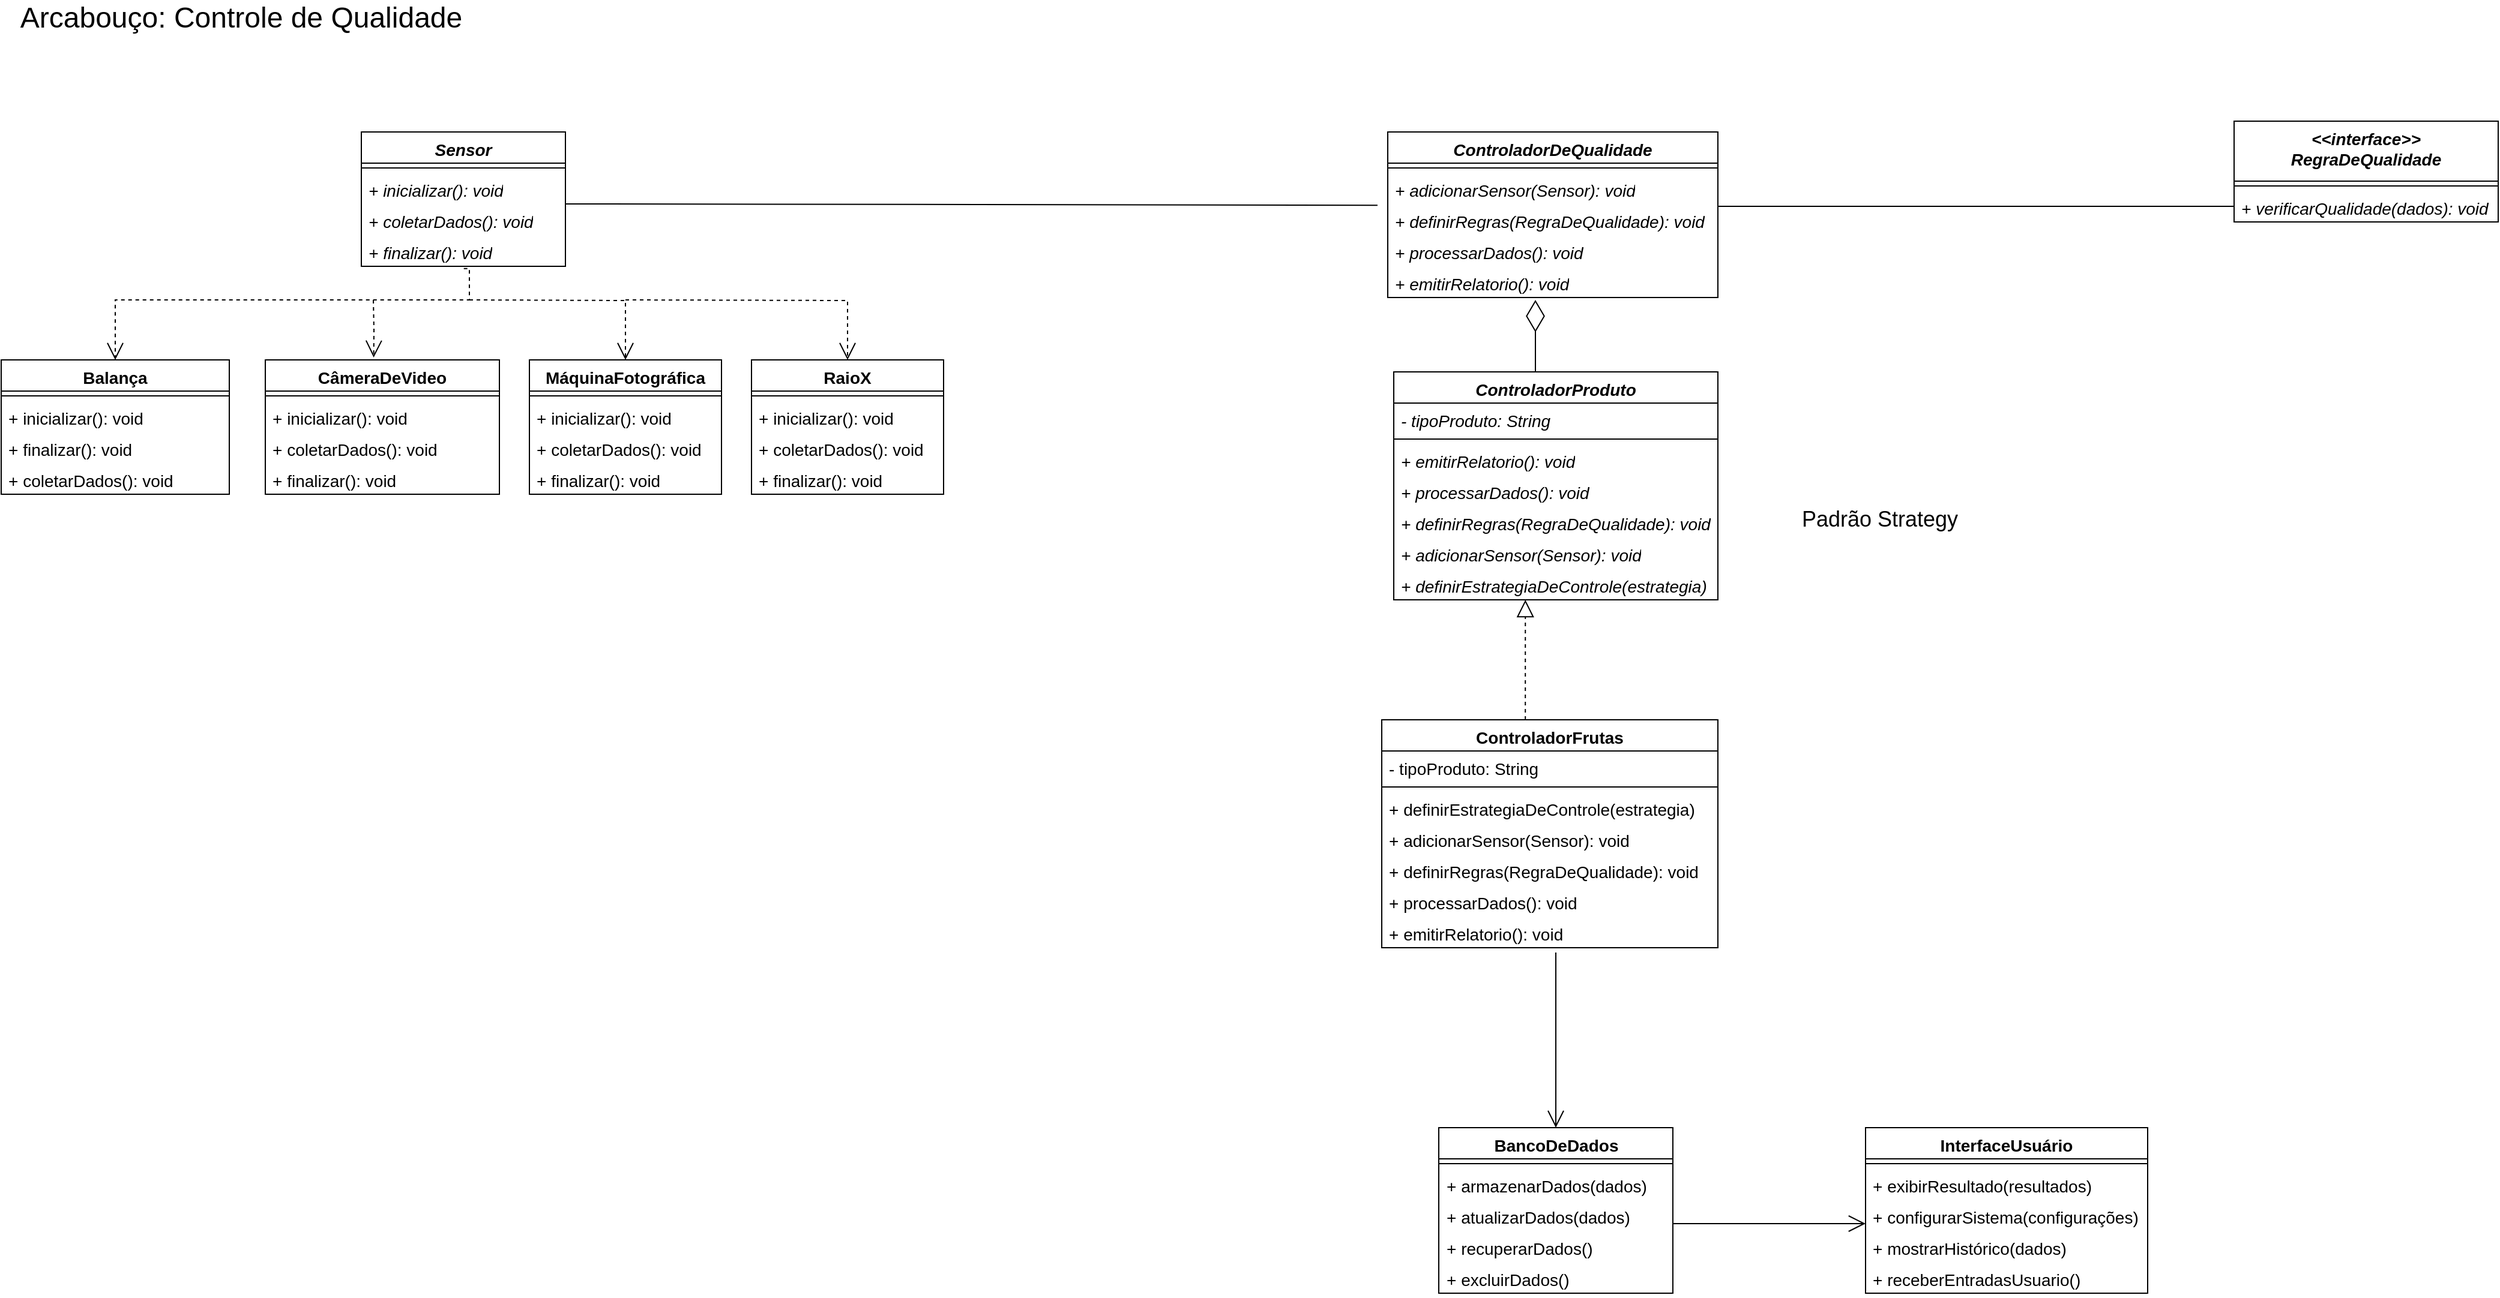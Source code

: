 <mxfile version="22.1.9" type="github">
  <diagram name="Page-1" id="GB_4OeYxDUM6NTlbFD8Y">
    <mxGraphModel dx="3425" dy="2288" grid="1" gridSize="10" guides="1" tooltips="1" connect="1" arrows="1" fold="1" page="1" pageScale="1" pageWidth="850" pageHeight="1100" math="0" shadow="0">
      <root>
        <mxCell id="0" />
        <mxCell id="1" parent="0" />
        <mxCell id="6We_kyT9qWEWSvFF-9-q-4" value="&lt;font style=&quot;font-size: 14px;&quot;&gt;Balança&lt;/font&gt;" style="swimlane;fontStyle=1;align=center;verticalAlign=top;childLayout=stackLayout;horizontal=1;startSize=26;horizontalStack=0;resizeParent=1;resizeParentMax=0;resizeLast=0;collapsible=1;marginBottom=0;whiteSpace=wrap;html=1;" parent="1" vertex="1">
          <mxGeometry x="-60" y="10" width="190" height="112" as="geometry" />
        </mxCell>
        <mxCell id="6We_kyT9qWEWSvFF-9-q-6" value="" style="line;strokeWidth=1;fillColor=none;align=left;verticalAlign=middle;spacingTop=-1;spacingLeft=3;spacingRight=3;rotatable=0;labelPosition=right;points=[];portConstraint=eastwest;strokeColor=inherit;" parent="6We_kyT9qWEWSvFF-9-q-4" vertex="1">
          <mxGeometry y="26" width="190" height="8" as="geometry" />
        </mxCell>
        <mxCell id="q4IPxEvm5e1y_BdzbNts-47" value="&lt;span style=&quot;font-style: normal;&quot;&gt;&lt;font style=&quot;font-size: 14px;&quot;&gt;+ inicializar(): void&lt;/font&gt;&lt;/span&gt;" style="text;strokeColor=none;fillColor=none;align=left;verticalAlign=top;spacingLeft=4;spacingRight=4;overflow=hidden;rotatable=0;points=[[0,0.5],[1,0.5]];portConstraint=eastwest;whiteSpace=wrap;html=1;fontStyle=2" parent="6We_kyT9qWEWSvFF-9-q-4" vertex="1">
          <mxGeometry y="34" width="190" height="26" as="geometry" />
        </mxCell>
        <mxCell id="q4IPxEvm5e1y_BdzbNts-49" value="&lt;span style=&quot;font-style: normal;&quot;&gt;&lt;font style=&quot;font-size: 14px;&quot;&gt;+ finalizar(): void&lt;/font&gt;&lt;/span&gt;" style="text;strokeColor=none;fillColor=none;align=left;verticalAlign=top;spacingLeft=4;spacingRight=4;overflow=hidden;rotatable=0;points=[[0,0.5],[1,0.5]];portConstraint=eastwest;whiteSpace=wrap;html=1;fontStyle=2" parent="6We_kyT9qWEWSvFF-9-q-4" vertex="1">
          <mxGeometry y="60" width="190" height="26" as="geometry" />
        </mxCell>
        <mxCell id="q4IPxEvm5e1y_BdzbNts-48" value="&lt;span style=&quot;font-style: normal;&quot;&gt;&lt;font style=&quot;font-size: 14px;&quot;&gt;+ coletarDados(): void&lt;/font&gt;&lt;/span&gt;" style="text;strokeColor=none;fillColor=none;align=left;verticalAlign=top;spacingLeft=4;spacingRight=4;overflow=hidden;rotatable=0;points=[[0,0.5],[1,0.5]];portConstraint=eastwest;whiteSpace=wrap;html=1;fontStyle=2" parent="6We_kyT9qWEWSvFF-9-q-4" vertex="1">
          <mxGeometry y="86" width="190" height="26" as="geometry" />
        </mxCell>
        <mxCell id="6We_kyT9qWEWSvFF-9-q-8" value="&lt;font style=&quot;font-size: 14px;&quot;&gt;CâmeraDeVideo&lt;/font&gt;" style="swimlane;fontStyle=1;align=center;verticalAlign=top;childLayout=stackLayout;horizontal=1;startSize=26;horizontalStack=0;resizeParent=1;resizeParentMax=0;resizeLast=0;collapsible=1;marginBottom=0;whiteSpace=wrap;html=1;" parent="1" vertex="1">
          <mxGeometry x="160" y="10" width="195" height="112" as="geometry">
            <mxRectangle x="160" y="10" width="150" height="30" as="alternateBounds" />
          </mxGeometry>
        </mxCell>
        <mxCell id="6We_kyT9qWEWSvFF-9-q-10" value="" style="line;strokeWidth=1;fillColor=none;align=left;verticalAlign=middle;spacingTop=-1;spacingLeft=3;spacingRight=3;rotatable=0;labelPosition=right;points=[];portConstraint=eastwest;strokeColor=inherit;" parent="6We_kyT9qWEWSvFF-9-q-8" vertex="1">
          <mxGeometry y="26" width="195" height="8" as="geometry" />
        </mxCell>
        <mxCell id="q4IPxEvm5e1y_BdzbNts-50" value="&lt;span style=&quot;font-style: normal;&quot;&gt;&lt;font style=&quot;font-size: 14px;&quot;&gt;+ inicializar(): void&lt;/font&gt;&lt;/span&gt;" style="text;strokeColor=none;fillColor=none;align=left;verticalAlign=top;spacingLeft=4;spacingRight=4;overflow=hidden;rotatable=0;points=[[0,0.5],[1,0.5]];portConstraint=eastwest;whiteSpace=wrap;html=1;fontStyle=2" parent="6We_kyT9qWEWSvFF-9-q-8" vertex="1">
          <mxGeometry y="34" width="195" height="26" as="geometry" />
        </mxCell>
        <mxCell id="q4IPxEvm5e1y_BdzbNts-52" value="&lt;span style=&quot;font-style: normal;&quot;&gt;&lt;font style=&quot;font-size: 14px;&quot;&gt;+ coletarDados(): void&lt;/font&gt;&lt;/span&gt;" style="text;strokeColor=none;fillColor=none;align=left;verticalAlign=top;spacingLeft=4;spacingRight=4;overflow=hidden;rotatable=0;points=[[0,0.5],[1,0.5]];portConstraint=eastwest;whiteSpace=wrap;html=1;fontStyle=2" parent="6We_kyT9qWEWSvFF-9-q-8" vertex="1">
          <mxGeometry y="60" width="195" height="26" as="geometry" />
        </mxCell>
        <mxCell id="q4IPxEvm5e1y_BdzbNts-51" value="&lt;span style=&quot;font-style: normal;&quot;&gt;&lt;font style=&quot;font-size: 14px;&quot;&gt;+ finalizar(): void&lt;/font&gt;&lt;/span&gt;" style="text;strokeColor=none;fillColor=none;align=left;verticalAlign=top;spacingLeft=4;spacingRight=4;overflow=hidden;rotatable=0;points=[[0,0.5],[1,0.5]];portConstraint=eastwest;whiteSpace=wrap;html=1;fontStyle=2" parent="6We_kyT9qWEWSvFF-9-q-8" vertex="1">
          <mxGeometry y="86" width="195" height="26" as="geometry" />
        </mxCell>
        <mxCell id="6We_kyT9qWEWSvFF-9-q-12" value="&lt;font style=&quot;font-size: 14px;&quot;&gt;MáquinaFotográfica&lt;/font&gt;" style="swimlane;fontStyle=1;align=center;verticalAlign=top;childLayout=stackLayout;horizontal=1;startSize=26;horizontalStack=0;resizeParent=1;resizeParentMax=0;resizeLast=0;collapsible=1;marginBottom=0;whiteSpace=wrap;html=1;" parent="1" vertex="1">
          <mxGeometry x="380" y="10" width="160" height="112" as="geometry" />
        </mxCell>
        <mxCell id="6We_kyT9qWEWSvFF-9-q-14" value="" style="line;strokeWidth=1;fillColor=none;align=left;verticalAlign=middle;spacingTop=-1;spacingLeft=3;spacingRight=3;rotatable=0;labelPosition=right;points=[];portConstraint=eastwest;strokeColor=inherit;" parent="6We_kyT9qWEWSvFF-9-q-12" vertex="1">
          <mxGeometry y="26" width="160" height="8" as="geometry" />
        </mxCell>
        <mxCell id="q4IPxEvm5e1y_BdzbNts-53" value="&lt;span style=&quot;font-style: normal;&quot;&gt;&lt;font style=&quot;font-size: 14px;&quot;&gt;+ inicializar(): void&lt;/font&gt;&lt;/span&gt;" style="text;strokeColor=none;fillColor=none;align=left;verticalAlign=top;spacingLeft=4;spacingRight=4;overflow=hidden;rotatable=0;points=[[0,0.5],[1,0.5]];portConstraint=eastwest;whiteSpace=wrap;html=1;fontStyle=2" parent="6We_kyT9qWEWSvFF-9-q-12" vertex="1">
          <mxGeometry y="34" width="160" height="26" as="geometry" />
        </mxCell>
        <mxCell id="q4IPxEvm5e1y_BdzbNts-55" value="&lt;span style=&quot;font-style: normal;&quot;&gt;&lt;font style=&quot;font-size: 14px;&quot;&gt;+ coletarDados(): void&lt;/font&gt;&lt;/span&gt;" style="text;strokeColor=none;fillColor=none;align=left;verticalAlign=top;spacingLeft=4;spacingRight=4;overflow=hidden;rotatable=0;points=[[0,0.5],[1,0.5]];portConstraint=eastwest;whiteSpace=wrap;html=1;fontStyle=2" parent="6We_kyT9qWEWSvFF-9-q-12" vertex="1">
          <mxGeometry y="60" width="160" height="26" as="geometry" />
        </mxCell>
        <mxCell id="q4IPxEvm5e1y_BdzbNts-54" value="&lt;span style=&quot;font-style: normal;&quot;&gt;&lt;font style=&quot;font-size: 14px;&quot;&gt;+ finalizar(): void&lt;/font&gt;&lt;/span&gt;" style="text;strokeColor=none;fillColor=none;align=left;verticalAlign=top;spacingLeft=4;spacingRight=4;overflow=hidden;rotatable=0;points=[[0,0.5],[1,0.5]];portConstraint=eastwest;whiteSpace=wrap;html=1;fontStyle=2" parent="6We_kyT9qWEWSvFF-9-q-12" vertex="1">
          <mxGeometry y="86" width="160" height="26" as="geometry" />
        </mxCell>
        <mxCell id="6We_kyT9qWEWSvFF-9-q-16" value="&lt;font style=&quot;font-size: 14px;&quot;&gt;RaioX&lt;/font&gt;" style="swimlane;fontStyle=1;align=center;verticalAlign=top;childLayout=stackLayout;horizontal=1;startSize=26;horizontalStack=0;resizeParent=1;resizeParentMax=0;resizeLast=0;collapsible=1;marginBottom=0;whiteSpace=wrap;html=1;" parent="1" vertex="1">
          <mxGeometry x="565" y="10" width="160" height="112" as="geometry" />
        </mxCell>
        <mxCell id="6We_kyT9qWEWSvFF-9-q-18" value="" style="line;strokeWidth=1;fillColor=none;align=left;verticalAlign=middle;spacingTop=-1;spacingLeft=3;spacingRight=3;rotatable=0;labelPosition=right;points=[];portConstraint=eastwest;strokeColor=inherit;" parent="6We_kyT9qWEWSvFF-9-q-16" vertex="1">
          <mxGeometry y="26" width="160" height="8" as="geometry" />
        </mxCell>
        <mxCell id="q4IPxEvm5e1y_BdzbNts-59" value="&lt;span style=&quot;font-style: normal;&quot;&gt;&lt;font style=&quot;font-size: 14px;&quot;&gt;+ inicializar(): void&lt;/font&gt;&lt;/span&gt;" style="text;strokeColor=none;fillColor=none;align=left;verticalAlign=top;spacingLeft=4;spacingRight=4;overflow=hidden;rotatable=0;points=[[0,0.5],[1,0.5]];portConstraint=eastwest;whiteSpace=wrap;html=1;fontStyle=2" parent="6We_kyT9qWEWSvFF-9-q-16" vertex="1">
          <mxGeometry y="34" width="160" height="26" as="geometry" />
        </mxCell>
        <mxCell id="q4IPxEvm5e1y_BdzbNts-61" value="&lt;span style=&quot;font-style: normal;&quot;&gt;&lt;font style=&quot;font-size: 14px;&quot;&gt;+ coletarDados(): void&lt;/font&gt;&lt;/span&gt;" style="text;strokeColor=none;fillColor=none;align=left;verticalAlign=top;spacingLeft=4;spacingRight=4;overflow=hidden;rotatable=0;points=[[0,0.5],[1,0.5]];portConstraint=eastwest;whiteSpace=wrap;html=1;fontStyle=2" parent="6We_kyT9qWEWSvFF-9-q-16" vertex="1">
          <mxGeometry y="60" width="160" height="26" as="geometry" />
        </mxCell>
        <mxCell id="q4IPxEvm5e1y_BdzbNts-60" value="&lt;span style=&quot;font-style: normal;&quot;&gt;&lt;font style=&quot;font-size: 14px;&quot;&gt;+ finalizar(): void&lt;/font&gt;&lt;/span&gt;" style="text;strokeColor=none;fillColor=none;align=left;verticalAlign=top;spacingLeft=4;spacingRight=4;overflow=hidden;rotatable=0;points=[[0,0.5],[1,0.5]];portConstraint=eastwest;whiteSpace=wrap;html=1;fontStyle=2" parent="6We_kyT9qWEWSvFF-9-q-16" vertex="1">
          <mxGeometry y="86" width="160" height="26" as="geometry" />
        </mxCell>
        <mxCell id="6We_kyT9qWEWSvFF-9-q-20" value="&lt;font style=&quot;font-size: 14px;&quot;&gt;ControladorFrutas&lt;/font&gt;" style="swimlane;fontStyle=1;align=center;verticalAlign=top;childLayout=stackLayout;horizontal=1;startSize=26;horizontalStack=0;resizeParent=1;resizeParentMax=0;resizeLast=0;collapsible=1;marginBottom=0;whiteSpace=wrap;html=1;" parent="1" vertex="1">
          <mxGeometry x="1090" y="310" width="280" height="190" as="geometry" />
        </mxCell>
        <mxCell id="q4IPxEvm5e1y_BdzbNts-28" value="&lt;font style=&quot;font-size: 14px;&quot;&gt;- tipoProduto: String&lt;/font&gt;" style="text;strokeColor=none;fillColor=none;align=left;verticalAlign=top;spacingLeft=4;spacingRight=4;overflow=hidden;rotatable=0;points=[[0,0.5],[1,0.5]];portConstraint=eastwest;whiteSpace=wrap;html=1;" parent="6We_kyT9qWEWSvFF-9-q-20" vertex="1">
          <mxGeometry y="26" width="280" height="26" as="geometry" />
        </mxCell>
        <mxCell id="6We_kyT9qWEWSvFF-9-q-22" value="" style="line;strokeWidth=1;fillColor=none;align=left;verticalAlign=middle;spacingTop=-1;spacingLeft=3;spacingRight=3;rotatable=0;labelPosition=right;points=[];portConstraint=eastwest;strokeColor=inherit;" parent="6We_kyT9qWEWSvFF-9-q-20" vertex="1">
          <mxGeometry y="52" width="280" height="8" as="geometry" />
        </mxCell>
        <mxCell id="q4IPxEvm5e1y_BdzbNts-82" value="&lt;font style=&quot;font-size: 14px;&quot;&gt;+ definirEstrategiaDeControle(estrategia)&lt;/font&gt;" style="text;strokeColor=none;fillColor=none;align=left;verticalAlign=top;spacingLeft=4;spacingRight=4;overflow=hidden;rotatable=0;points=[[0,0.5],[1,0.5]];portConstraint=eastwest;whiteSpace=wrap;html=1;" parent="6We_kyT9qWEWSvFF-9-q-20" vertex="1">
          <mxGeometry y="60" width="280" height="26" as="geometry" />
        </mxCell>
        <mxCell id="q4IPxEvm5e1y_BdzbNts-81" value="&lt;font style=&quot;font-size: 14px;&quot;&gt;+ adicionarSensor(Sensor): void&lt;/font&gt;" style="text;strokeColor=none;fillColor=none;align=left;verticalAlign=top;spacingLeft=4;spacingRight=4;overflow=hidden;rotatable=0;points=[[0,0.5],[1,0.5]];portConstraint=eastwest;whiteSpace=wrap;html=1;" parent="6We_kyT9qWEWSvFF-9-q-20" vertex="1">
          <mxGeometry y="86" width="280" height="26" as="geometry" />
        </mxCell>
        <mxCell id="q4IPxEvm5e1y_BdzbNts-80" value="&lt;font style=&quot;font-size: 14px;&quot;&gt;+ definirRegras(RegraDeQualidade): void&lt;/font&gt;" style="text;strokeColor=none;fillColor=none;align=left;verticalAlign=top;spacingLeft=4;spacingRight=4;overflow=hidden;rotatable=0;points=[[0,0.5],[1,0.5]];portConstraint=eastwest;whiteSpace=wrap;html=1;" parent="6We_kyT9qWEWSvFF-9-q-20" vertex="1">
          <mxGeometry y="112" width="280" height="26" as="geometry" />
        </mxCell>
        <mxCell id="q4IPxEvm5e1y_BdzbNts-79" value="&lt;font style=&quot;font-size: 14px;&quot;&gt;+ processarDados(): void&lt;/font&gt;" style="text;strokeColor=none;fillColor=none;align=left;verticalAlign=top;spacingLeft=4;spacingRight=4;overflow=hidden;rotatable=0;points=[[0,0.5],[1,0.5]];portConstraint=eastwest;whiteSpace=wrap;html=1;" parent="6We_kyT9qWEWSvFF-9-q-20" vertex="1">
          <mxGeometry y="138" width="280" height="26" as="geometry" />
        </mxCell>
        <mxCell id="q4IPxEvm5e1y_BdzbNts-78" value="&lt;font style=&quot;font-size: 14px;&quot;&gt;+ emitirRelatorio(): void&lt;/font&gt;" style="text;strokeColor=none;fillColor=none;align=left;verticalAlign=top;spacingLeft=4;spacingRight=4;overflow=hidden;rotatable=0;points=[[0,0.5],[1,0.5]];portConstraint=eastwest;whiteSpace=wrap;html=1;" parent="6We_kyT9qWEWSvFF-9-q-20" vertex="1">
          <mxGeometry y="164" width="280" height="26" as="geometry" />
        </mxCell>
        <mxCell id="q4IPxEvm5e1y_BdzbNts-1" value="&lt;i&gt;&lt;font style=&quot;font-size: 14px;&quot;&gt;ControladorProduto&lt;/font&gt;&lt;/i&gt;" style="swimlane;fontStyle=1;align=center;verticalAlign=top;childLayout=stackLayout;horizontal=1;startSize=26;horizontalStack=0;resizeParent=1;resizeParentMax=0;resizeLast=0;collapsible=1;marginBottom=0;whiteSpace=wrap;html=1;" parent="1" vertex="1">
          <mxGeometry x="1100" y="20" width="270" height="190" as="geometry" />
        </mxCell>
        <mxCell id="q4IPxEvm5e1y_BdzbNts-77" value="&lt;i&gt;&lt;font style=&quot;font-size: 14px;&quot;&gt;- tipoProduto: String&lt;/font&gt;&lt;/i&gt;" style="text;strokeColor=none;fillColor=none;align=left;verticalAlign=top;spacingLeft=4;spacingRight=4;overflow=hidden;rotatable=0;points=[[0,0.5],[1,0.5]];portConstraint=eastwest;whiteSpace=wrap;html=1;" parent="q4IPxEvm5e1y_BdzbNts-1" vertex="1">
          <mxGeometry y="26" width="270" height="26" as="geometry" />
        </mxCell>
        <mxCell id="q4IPxEvm5e1y_BdzbNts-3" value="" style="line;strokeWidth=1;fillColor=none;align=left;verticalAlign=middle;spacingTop=-1;spacingLeft=3;spacingRight=3;rotatable=0;labelPosition=right;points=[];portConstraint=eastwest;strokeColor=inherit;" parent="q4IPxEvm5e1y_BdzbNts-1" vertex="1">
          <mxGeometry y="52" width="270" height="8" as="geometry" />
        </mxCell>
        <mxCell id="q4IPxEvm5e1y_BdzbNts-76" value="&lt;i&gt;&lt;font style=&quot;font-size: 14px;&quot;&gt;+ emitirRelatorio(): void&lt;/font&gt;&lt;/i&gt;" style="text;strokeColor=none;fillColor=none;align=left;verticalAlign=top;spacingLeft=4;spacingRight=4;overflow=hidden;rotatable=0;points=[[0,0.5],[1,0.5]];portConstraint=eastwest;whiteSpace=wrap;html=1;" parent="q4IPxEvm5e1y_BdzbNts-1" vertex="1">
          <mxGeometry y="60" width="270" height="26" as="geometry" />
        </mxCell>
        <mxCell id="q4IPxEvm5e1y_BdzbNts-75" value="&lt;i&gt;&lt;font style=&quot;font-size: 14px;&quot;&gt;+ processarDados(): void&lt;/font&gt;&lt;/i&gt;" style="text;strokeColor=none;fillColor=none;align=left;verticalAlign=top;spacingLeft=4;spacingRight=4;overflow=hidden;rotatable=0;points=[[0,0.5],[1,0.5]];portConstraint=eastwest;whiteSpace=wrap;html=1;" parent="q4IPxEvm5e1y_BdzbNts-1" vertex="1">
          <mxGeometry y="86" width="270" height="26" as="geometry" />
        </mxCell>
        <mxCell id="q4IPxEvm5e1y_BdzbNts-74" value="&lt;i&gt;&lt;font style=&quot;font-size: 14px;&quot;&gt;+ definirRegras(RegraDeQualidade): void&lt;/font&gt;&lt;/i&gt;" style="text;strokeColor=none;fillColor=none;align=left;verticalAlign=top;spacingLeft=4;spacingRight=4;overflow=hidden;rotatable=0;points=[[0,0.5],[1,0.5]];portConstraint=eastwest;whiteSpace=wrap;html=1;" parent="q4IPxEvm5e1y_BdzbNts-1" vertex="1">
          <mxGeometry y="112" width="270" height="26" as="geometry" />
        </mxCell>
        <mxCell id="q4IPxEvm5e1y_BdzbNts-73" value="&lt;i&gt;&lt;font style=&quot;font-size: 14px;&quot;&gt;+ adicionarSensor(Sensor): void&lt;/font&gt;&lt;/i&gt;" style="text;strokeColor=none;fillColor=none;align=left;verticalAlign=top;spacingLeft=4;spacingRight=4;overflow=hidden;rotatable=0;points=[[0,0.5],[1,0.5]];portConstraint=eastwest;whiteSpace=wrap;html=1;" parent="q4IPxEvm5e1y_BdzbNts-1" vertex="1">
          <mxGeometry y="138" width="270" height="26" as="geometry" />
        </mxCell>
        <mxCell id="q4IPxEvm5e1y_BdzbNts-4" value="&lt;i&gt;&lt;font style=&quot;font-size: 14px;&quot;&gt;+ definirEstrategiaDeControle(estrategia)&lt;/font&gt;&lt;/i&gt;" style="text;strokeColor=none;fillColor=none;align=left;verticalAlign=top;spacingLeft=4;spacingRight=4;overflow=hidden;rotatable=0;points=[[0,0.5],[1,0.5]];portConstraint=eastwest;whiteSpace=wrap;html=1;" parent="q4IPxEvm5e1y_BdzbNts-1" vertex="1">
          <mxGeometry y="164" width="270" height="26" as="geometry" />
        </mxCell>
        <mxCell id="q4IPxEvm5e1y_BdzbNts-5" value="&lt;font style=&quot;font-size: 14px;&quot;&gt;BancoDeDados&lt;/font&gt;" style="swimlane;fontStyle=1;align=center;verticalAlign=top;childLayout=stackLayout;horizontal=1;startSize=26;horizontalStack=0;resizeParent=1;resizeParentMax=0;resizeLast=0;collapsible=1;marginBottom=0;whiteSpace=wrap;html=1;" parent="1" vertex="1">
          <mxGeometry x="1137.5" y="650" width="195" height="138" as="geometry" />
        </mxCell>
        <mxCell id="q4IPxEvm5e1y_BdzbNts-7" value="" style="line;strokeWidth=1;fillColor=none;align=left;verticalAlign=middle;spacingTop=-1;spacingLeft=3;spacingRight=3;rotatable=0;labelPosition=right;points=[];portConstraint=eastwest;strokeColor=inherit;" parent="q4IPxEvm5e1y_BdzbNts-5" vertex="1">
          <mxGeometry y="26" width="195" height="8" as="geometry" />
        </mxCell>
        <mxCell id="q4IPxEvm5e1y_BdzbNts-8" value="&lt;font style=&quot;font-size: 14px;&quot;&gt;+ armazenarDados(dados)&lt;/font&gt;" style="text;strokeColor=none;fillColor=none;align=left;verticalAlign=top;spacingLeft=4;spacingRight=4;overflow=hidden;rotatable=0;points=[[0,0.5],[1,0.5]];portConstraint=eastwest;whiteSpace=wrap;html=1;" parent="q4IPxEvm5e1y_BdzbNts-5" vertex="1">
          <mxGeometry y="34" width="195" height="26" as="geometry" />
        </mxCell>
        <mxCell id="q4IPxEvm5e1y_BdzbNts-117" value="&lt;font style=&quot;font-size: 14px;&quot;&gt;+ atualizarDados(dados)&lt;/font&gt;" style="text;strokeColor=none;fillColor=none;align=left;verticalAlign=top;spacingLeft=4;spacingRight=4;overflow=hidden;rotatable=0;points=[[0,0.5],[1,0.5]];portConstraint=eastwest;whiteSpace=wrap;html=1;" parent="q4IPxEvm5e1y_BdzbNts-5" vertex="1">
          <mxGeometry y="60" width="195" height="26" as="geometry" />
        </mxCell>
        <mxCell id="q4IPxEvm5e1y_BdzbNts-115" value="&lt;font style=&quot;font-size: 14px;&quot;&gt;+ recuperarDados()&lt;/font&gt;" style="text;strokeColor=none;fillColor=none;align=left;verticalAlign=top;spacingLeft=4;spacingRight=4;overflow=hidden;rotatable=0;points=[[0,0.5],[1,0.5]];portConstraint=eastwest;whiteSpace=wrap;html=1;" parent="q4IPxEvm5e1y_BdzbNts-5" vertex="1">
          <mxGeometry y="86" width="195" height="26" as="geometry" />
        </mxCell>
        <mxCell id="q4IPxEvm5e1y_BdzbNts-118" value="&lt;font style=&quot;font-size: 14px;&quot;&gt;+ excluirDados()&lt;/font&gt;" style="text;strokeColor=none;fillColor=none;align=left;verticalAlign=top;spacingLeft=4;spacingRight=4;overflow=hidden;rotatable=0;points=[[0,0.5],[1,0.5]];portConstraint=eastwest;whiteSpace=wrap;html=1;" parent="q4IPxEvm5e1y_BdzbNts-5" vertex="1">
          <mxGeometry y="112" width="195" height="26" as="geometry" />
        </mxCell>
        <mxCell id="q4IPxEvm5e1y_BdzbNts-37" value="&lt;font style=&quot;font-size: 14px;&quot;&gt;InterfaceUsuário&lt;/font&gt;" style="swimlane;fontStyle=1;align=center;verticalAlign=top;childLayout=stackLayout;horizontal=1;startSize=26;horizontalStack=0;resizeParent=1;resizeParentMax=0;resizeLast=0;collapsible=1;marginBottom=0;whiteSpace=wrap;html=1;" parent="1" vertex="1">
          <mxGeometry x="1493" y="650" width="235" height="138" as="geometry" />
        </mxCell>
        <mxCell id="q4IPxEvm5e1y_BdzbNts-39" value="" style="line;strokeWidth=1;fillColor=none;align=left;verticalAlign=middle;spacingTop=-1;spacingLeft=3;spacingRight=3;rotatable=0;labelPosition=right;points=[];portConstraint=eastwest;strokeColor=inherit;" parent="q4IPxEvm5e1y_BdzbNts-37" vertex="1">
          <mxGeometry y="26" width="235" height="8" as="geometry" />
        </mxCell>
        <mxCell id="q4IPxEvm5e1y_BdzbNts-40" value="&lt;font style=&quot;font-size: 14px;&quot;&gt;+ exibirResultado(resultados)&lt;/font&gt;" style="text;strokeColor=none;fillColor=none;align=left;verticalAlign=top;spacingLeft=4;spacingRight=4;overflow=hidden;rotatable=0;points=[[0,0.5],[1,0.5]];portConstraint=eastwest;whiteSpace=wrap;html=1;" parent="q4IPxEvm5e1y_BdzbNts-37" vertex="1">
          <mxGeometry y="34" width="235" height="26" as="geometry" />
        </mxCell>
        <mxCell id="q4IPxEvm5e1y_BdzbNts-116" value="&lt;font style=&quot;font-size: 14px;&quot;&gt;+ configurarSistema(configurações)&lt;/font&gt;" style="text;strokeColor=none;fillColor=none;align=left;verticalAlign=top;spacingLeft=4;spacingRight=4;overflow=hidden;rotatable=0;points=[[0,0.5],[1,0.5]];portConstraint=eastwest;whiteSpace=wrap;html=1;" parent="q4IPxEvm5e1y_BdzbNts-37" vertex="1">
          <mxGeometry y="60" width="235" height="26" as="geometry" />
        </mxCell>
        <mxCell id="q4IPxEvm5e1y_BdzbNts-119" value="&lt;font style=&quot;font-size: 14px;&quot;&gt;+ mostrarHistórico(dados)&lt;/font&gt;" style="text;strokeColor=none;fillColor=none;align=left;verticalAlign=top;spacingLeft=4;spacingRight=4;overflow=hidden;rotatable=0;points=[[0,0.5],[1,0.5]];portConstraint=eastwest;whiteSpace=wrap;html=1;" parent="q4IPxEvm5e1y_BdzbNts-37" vertex="1">
          <mxGeometry y="86" width="235" height="26" as="geometry" />
        </mxCell>
        <mxCell id="q4IPxEvm5e1y_BdzbNts-120" value="&lt;font style=&quot;font-size: 14px;&quot;&gt;+ receberEntradasUsuario()&lt;/font&gt;" style="text;strokeColor=none;fillColor=none;align=left;verticalAlign=top;spacingLeft=4;spacingRight=4;overflow=hidden;rotatable=0;points=[[0,0.5],[1,0.5]];portConstraint=eastwest;whiteSpace=wrap;html=1;" parent="q4IPxEvm5e1y_BdzbNts-37" vertex="1">
          <mxGeometry y="112" width="235" height="26" as="geometry" />
        </mxCell>
        <mxCell id="q4IPxEvm5e1y_BdzbNts-41" value="&lt;i&gt;&lt;font style=&quot;font-size: 14px;&quot;&gt;Sensor&lt;/font&gt;&lt;/i&gt;" style="swimlane;fontStyle=1;align=center;verticalAlign=top;childLayout=stackLayout;horizontal=1;startSize=26;horizontalStack=0;resizeParent=1;resizeParentMax=0;resizeLast=0;collapsible=1;marginBottom=0;whiteSpace=wrap;html=1;" parent="1" vertex="1">
          <mxGeometry x="240" y="-180" width="170" height="112" as="geometry" />
        </mxCell>
        <mxCell id="q4IPxEvm5e1y_BdzbNts-43" value="" style="line;strokeWidth=1;fillColor=none;align=left;verticalAlign=middle;spacingTop=-1;spacingLeft=3;spacingRight=3;rotatable=0;labelPosition=right;points=[];portConstraint=eastwest;strokeColor=inherit;" parent="q4IPxEvm5e1y_BdzbNts-41" vertex="1">
          <mxGeometry y="26" width="170" height="8" as="geometry" />
        </mxCell>
        <mxCell id="q4IPxEvm5e1y_BdzbNts-44" value="&lt;i&gt;&lt;font style=&quot;font-size: 14px;&quot;&gt;+ inicializar(): void&lt;/font&gt;&lt;/i&gt;" style="text;strokeColor=none;fillColor=none;align=left;verticalAlign=top;spacingLeft=4;spacingRight=4;overflow=hidden;rotatable=0;points=[[0,0.5],[1,0.5]];portConstraint=eastwest;whiteSpace=wrap;html=1;" parent="q4IPxEvm5e1y_BdzbNts-41" vertex="1">
          <mxGeometry y="34" width="170" height="26" as="geometry" />
        </mxCell>
        <mxCell id="q4IPxEvm5e1y_BdzbNts-45" value="&lt;i&gt;&lt;font style=&quot;font-size: 14px;&quot;&gt;+ coletarDados(): void&lt;/font&gt;&lt;/i&gt;" style="text;strokeColor=none;fillColor=none;align=left;verticalAlign=top;spacingLeft=4;spacingRight=4;overflow=hidden;rotatable=0;points=[[0,0.5],[1,0.5]];portConstraint=eastwest;whiteSpace=wrap;html=1;" parent="q4IPxEvm5e1y_BdzbNts-41" vertex="1">
          <mxGeometry y="60" width="170" height="26" as="geometry" />
        </mxCell>
        <mxCell id="q4IPxEvm5e1y_BdzbNts-46" value="&lt;i&gt;&lt;font style=&quot;font-size: 14px;&quot;&gt;+ finalizar(): void&lt;/font&gt;&lt;/i&gt;" style="text;strokeColor=none;fillColor=none;align=left;verticalAlign=top;spacingLeft=4;spacingRight=4;overflow=hidden;rotatable=0;points=[[0,0.5],[1,0.5]];portConstraint=eastwest;whiteSpace=wrap;html=1;" parent="q4IPxEvm5e1y_BdzbNts-41" vertex="1">
          <mxGeometry y="86" width="170" height="26" as="geometry" />
        </mxCell>
        <mxCell id="q4IPxEvm5e1y_BdzbNts-62" value="&lt;i&gt;&lt;font style=&quot;font-size: 14px;&quot;&gt;ControladorDeQualidade&lt;/font&gt;&lt;/i&gt;" style="swimlane;fontStyle=1;align=center;verticalAlign=top;childLayout=stackLayout;horizontal=1;startSize=26;horizontalStack=0;resizeParent=1;resizeParentMax=0;resizeLast=0;collapsible=1;marginBottom=0;whiteSpace=wrap;html=1;" parent="1" vertex="1">
          <mxGeometry x="1095" y="-180" width="275" height="138" as="geometry" />
        </mxCell>
        <mxCell id="q4IPxEvm5e1y_BdzbNts-64" value="" style="line;strokeWidth=1;fillColor=none;align=left;verticalAlign=middle;spacingTop=-1;spacingLeft=3;spacingRight=3;rotatable=0;labelPosition=right;points=[];portConstraint=eastwest;strokeColor=inherit;" parent="q4IPxEvm5e1y_BdzbNts-62" vertex="1">
          <mxGeometry y="26" width="275" height="8" as="geometry" />
        </mxCell>
        <mxCell id="q4IPxEvm5e1y_BdzbNts-65" value="&lt;i&gt;&lt;font style=&quot;font-size: 14px;&quot;&gt;+ adicionarSensor(Sensor): void&lt;/font&gt;&lt;/i&gt;" style="text;strokeColor=none;fillColor=none;align=left;verticalAlign=top;spacingLeft=4;spacingRight=4;overflow=hidden;rotatable=0;points=[[0,0.5],[1,0.5]];portConstraint=eastwest;whiteSpace=wrap;html=1;" parent="q4IPxEvm5e1y_BdzbNts-62" vertex="1">
          <mxGeometry y="34" width="275" height="26" as="geometry" />
        </mxCell>
        <mxCell id="q4IPxEvm5e1y_BdzbNts-66" value="&lt;i&gt;&lt;font style=&quot;font-size: 14px;&quot;&gt;+ definirRegras(RegraDeQualidade): void&lt;/font&gt;&lt;/i&gt;" style="text;strokeColor=none;fillColor=none;align=left;verticalAlign=top;spacingLeft=4;spacingRight=4;overflow=hidden;rotatable=0;points=[[0,0.5],[1,0.5]];portConstraint=eastwest;whiteSpace=wrap;html=1;" parent="q4IPxEvm5e1y_BdzbNts-62" vertex="1">
          <mxGeometry y="60" width="275" height="26" as="geometry" />
        </mxCell>
        <mxCell id="q4IPxEvm5e1y_BdzbNts-67" value="&lt;i&gt;&lt;font style=&quot;font-size: 14px;&quot;&gt;+ processarDados(): void&lt;/font&gt;&lt;/i&gt;" style="text;strokeColor=none;fillColor=none;align=left;verticalAlign=top;spacingLeft=4;spacingRight=4;overflow=hidden;rotatable=0;points=[[0,0.5],[1,0.5]];portConstraint=eastwest;whiteSpace=wrap;html=1;" parent="q4IPxEvm5e1y_BdzbNts-62" vertex="1">
          <mxGeometry y="86" width="275" height="26" as="geometry" />
        </mxCell>
        <mxCell id="q4IPxEvm5e1y_BdzbNts-68" value="&lt;i&gt;&lt;font style=&quot;font-size: 14px;&quot;&gt;+ emitirRelatorio(): void&lt;/font&gt;&lt;/i&gt;" style="text;strokeColor=none;fillColor=none;align=left;verticalAlign=top;spacingLeft=4;spacingRight=4;overflow=hidden;rotatable=0;points=[[0,0.5],[1,0.5]];portConstraint=eastwest;whiteSpace=wrap;html=1;" parent="q4IPxEvm5e1y_BdzbNts-62" vertex="1">
          <mxGeometry y="112" width="275" height="26" as="geometry" />
        </mxCell>
        <mxCell id="q4IPxEvm5e1y_BdzbNts-69" value="&lt;i&gt;&lt;font style=&quot;font-size: 14px;&quot;&gt;&amp;lt;&amp;lt;interface&amp;gt;&amp;gt;&lt;br&gt;&lt;/font&gt;&lt;font style=&quot;font-size: 14px;&quot;&gt;RegraDeQualidade&lt;/font&gt;&lt;/i&gt;" style="swimlane;fontStyle=1;align=center;verticalAlign=top;childLayout=stackLayout;horizontal=1;startSize=50;horizontalStack=0;resizeParent=1;resizeParentMax=0;resizeLast=0;collapsible=1;marginBottom=0;whiteSpace=wrap;html=1;" parent="1" vertex="1">
          <mxGeometry x="1800" y="-189" width="220" height="84" as="geometry" />
        </mxCell>
        <mxCell id="q4IPxEvm5e1y_BdzbNts-71" value="" style="line;strokeWidth=1;fillColor=none;align=left;verticalAlign=middle;spacingTop=-1;spacingLeft=3;spacingRight=3;rotatable=0;labelPosition=right;points=[];portConstraint=eastwest;strokeColor=inherit;" parent="q4IPxEvm5e1y_BdzbNts-69" vertex="1">
          <mxGeometry y="50" width="220" height="8" as="geometry" />
        </mxCell>
        <mxCell id="q4IPxEvm5e1y_BdzbNts-72" value="&lt;i&gt;&lt;font style=&quot;font-size: 14px;&quot;&gt;+ verificarQualidade(dados): void&lt;/font&gt;&lt;/i&gt;" style="text;strokeColor=none;fillColor=none;align=left;verticalAlign=top;spacingLeft=4;spacingRight=4;overflow=hidden;rotatable=0;points=[[0,0.5],[1,0.5]];portConstraint=eastwest;whiteSpace=wrap;html=1;" parent="q4IPxEvm5e1y_BdzbNts-69" vertex="1">
          <mxGeometry y="58" width="220" height="26" as="geometry" />
        </mxCell>
        <mxCell id="q4IPxEvm5e1y_BdzbNts-93" value="" style="endArrow=open;endSize=12;dashed=1;html=1;rounded=0;edgeStyle=orthogonalEdgeStyle;exitX=0.502;exitY=1.071;exitDx=0;exitDy=0;exitPerimeter=0;" parent="1" source="q4IPxEvm5e1y_BdzbNts-46" target="6We_kyT9qWEWSvFF-9-q-4" edge="1">
          <mxGeometry width="160" relative="1" as="geometry">
            <mxPoint x="240" y="220" as="sourcePoint" />
            <mxPoint x="400" y="220" as="targetPoint" />
            <Array as="points">
              <mxPoint x="330" y="-40" />
              <mxPoint x="35" y="-40" />
            </Array>
          </mxGeometry>
        </mxCell>
        <mxCell id="q4IPxEvm5e1y_BdzbNts-94" value="" style="endArrow=open;endSize=12;dashed=1;html=1;rounded=0;edgeStyle=orthogonalEdgeStyle;entryX=0.463;entryY=-0.018;entryDx=0;entryDy=0;entryPerimeter=0;" parent="1" target="6We_kyT9qWEWSvFF-9-q-8" edge="1">
          <mxGeometry width="160" relative="1" as="geometry">
            <mxPoint x="250" y="-40" as="sourcePoint" />
            <mxPoint x="340" y="180" as="targetPoint" />
          </mxGeometry>
        </mxCell>
        <mxCell id="q4IPxEvm5e1y_BdzbNts-95" value="" style="endArrow=open;endSize=12;dashed=1;html=1;rounded=0;edgeStyle=orthogonalEdgeStyle;entryX=0.5;entryY=0;entryDx=0;entryDy=0;" parent="1" target="6We_kyT9qWEWSvFF-9-q-12" edge="1">
          <mxGeometry width="160" relative="1" as="geometry">
            <mxPoint x="330" y="-40" as="sourcePoint" />
            <mxPoint x="520" y="-40" as="targetPoint" />
          </mxGeometry>
        </mxCell>
        <mxCell id="q4IPxEvm5e1y_BdzbNts-96" value="" style="endArrow=open;endSize=12;dashed=1;html=1;rounded=0;edgeStyle=orthogonalEdgeStyle;entryX=0.5;entryY=0;entryDx=0;entryDy=0;" parent="1" target="6We_kyT9qWEWSvFF-9-q-16" edge="1">
          <mxGeometry width="160" relative="1" as="geometry">
            <mxPoint x="460" y="-40" as="sourcePoint" />
            <mxPoint x="620" y="-40" as="targetPoint" />
          </mxGeometry>
        </mxCell>
        <mxCell id="q4IPxEvm5e1y_BdzbNts-98" value="" style="endArrow=diamondThin;endFill=0;endSize=24;html=1;rounded=0;edgeStyle=orthogonalEdgeStyle;exitX=0.5;exitY=0;exitDx=0;exitDy=0;" parent="1" source="q4IPxEvm5e1y_BdzbNts-1" edge="1">
          <mxGeometry width="160" relative="1" as="geometry">
            <mxPoint x="1218" as="sourcePoint" />
            <mxPoint x="1218" y="-40" as="targetPoint" />
            <Array as="points">
              <mxPoint x="1218" y="20" />
            </Array>
          </mxGeometry>
        </mxCell>
        <mxCell id="q4IPxEvm5e1y_BdzbNts-101" value="" style="endArrow=block;dashed=1;endFill=0;endSize=12;html=1;rounded=0;edgeStyle=orthogonalEdgeStyle;entryX=0.396;entryY=1;entryDx=0;entryDy=0;entryPerimeter=0;" parent="1" edge="1">
          <mxGeometry width="160" relative="1" as="geometry">
            <mxPoint x="1209.6" y="310" as="sourcePoint" />
            <mxPoint x="1209.64" y="210" as="targetPoint" />
            <Array as="points">
              <mxPoint x="1209.6" y="260" />
              <mxPoint x="1209.6" y="260" />
            </Array>
          </mxGeometry>
        </mxCell>
        <mxCell id="q4IPxEvm5e1y_BdzbNts-109" value="" style="endArrow=none;html=1;edgeStyle=orthogonalEdgeStyle;rounded=0;entryX=-0.031;entryY=0.044;entryDx=0;entryDy=0;entryPerimeter=0;" parent="1" target="q4IPxEvm5e1y_BdzbNts-66" edge="1">
          <mxGeometry relative="1" as="geometry">
            <mxPoint x="410" y="-120" as="sourcePoint" />
            <mxPoint x="570" y="-120" as="targetPoint" />
          </mxGeometry>
        </mxCell>
        <mxCell id="q4IPxEvm5e1y_BdzbNts-112" value="" style="endArrow=none;html=1;edgeStyle=orthogonalEdgeStyle;rounded=0;entryX=0;entryY=0.5;entryDx=0;entryDy=0;exitX=1;exitY=0.077;exitDx=0;exitDy=0;exitPerimeter=0;" parent="1" source="q4IPxEvm5e1y_BdzbNts-66" target="q4IPxEvm5e1y_BdzbNts-72" edge="1">
          <mxGeometry relative="1" as="geometry">
            <mxPoint x="1350" y="-120" as="sourcePoint" />
            <mxPoint x="1510" y="-120" as="targetPoint" />
          </mxGeometry>
        </mxCell>
        <mxCell id="q4IPxEvm5e1y_BdzbNts-122" value="" style="endArrow=open;endFill=1;endSize=12;html=1;rounded=0;edgeStyle=orthogonalEdgeStyle;" parent="1" edge="1">
          <mxGeometry width="160" relative="1" as="geometry">
            <mxPoint x="1333" y="730" as="sourcePoint" />
            <mxPoint x="1493" y="730" as="targetPoint" />
          </mxGeometry>
        </mxCell>
        <mxCell id="q4IPxEvm5e1y_BdzbNts-135" value="&lt;font style=&quot;font-size: 18px;&quot;&gt;Padrão Strategy&lt;/font&gt;" style="text;html=1;strokeColor=none;fillColor=none;align=center;verticalAlign=middle;whiteSpace=wrap;rounded=0;" parent="1" vertex="1">
          <mxGeometry x="1430" y="128" width="150" height="30" as="geometry" />
        </mxCell>
        <mxCell id="q4IPxEvm5e1y_BdzbNts-136" value="&lt;font style=&quot;font-size: 24px;&quot;&gt;Arcabouço: Controle de Qualidade&lt;/font&gt;" style="text;html=1;strokeColor=none;fillColor=none;align=center;verticalAlign=middle;whiteSpace=wrap;rounded=0;" parent="1" vertex="1">
          <mxGeometry x="-50" y="-290" width="380" height="30" as="geometry" />
        </mxCell>
        <mxCell id="uKs4XoQYxitK43mANRB1-1" value="" style="endArrow=open;endFill=1;endSize=12;html=1;rounded=0;edgeStyle=orthogonalEdgeStyle;entryX=0.5;entryY=0;entryDx=0;entryDy=0;" edge="1" parent="1" target="q4IPxEvm5e1y_BdzbNts-5">
          <mxGeometry width="160" relative="1" as="geometry">
            <mxPoint x="1235" y="504" as="sourcePoint" />
            <mxPoint x="1410" y="550" as="targetPoint" />
            <Array as="points">
              <mxPoint x="1235" y="504" />
            </Array>
          </mxGeometry>
        </mxCell>
      </root>
    </mxGraphModel>
  </diagram>
</mxfile>
